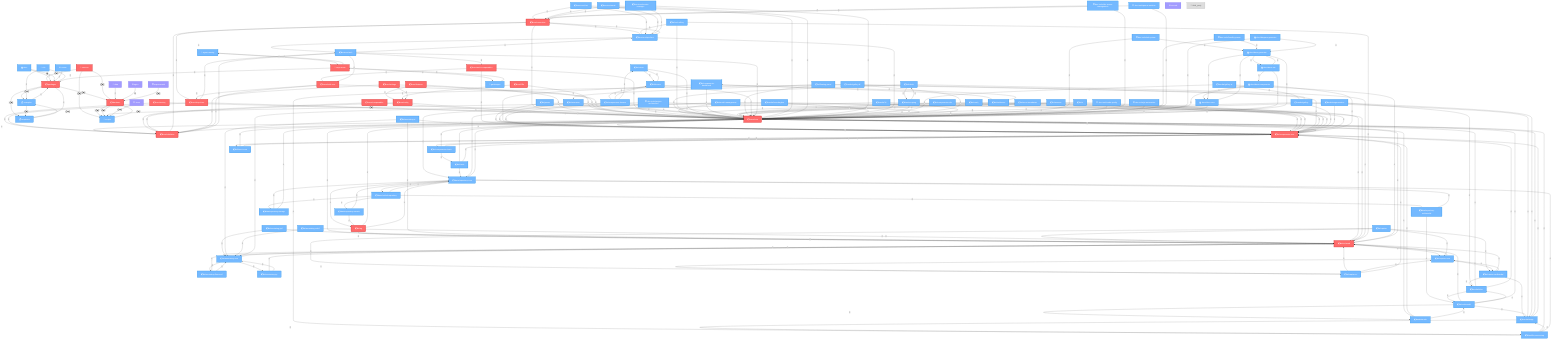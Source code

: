 graph TD
    packages["📦 packages"]:::critical
    services["🔧 services"]:::critical
    docs["📚 docs"]:::important
    _cursor["⚙️ .cursor"]:::important
    backend["📦 backend"]:::critical
    packages_core_core["📦 core/core"]:::critical
    packages_core_testing["📦 core/testing"]:::critical
    packages_core_http_client["📦 core/http-client"]:::critical
    packages_core_composables["📦 core/composables"]:::critical
    packages_core_config["📦 core/config"]:::critical
    packages_core_connection["📦 core/connection"]:::critical
    packages_core_features["📦 core/features"]:::critical
    packages_core_i18n["📦 core/i18n"]:::critical
    packages_core_settings["📦 core/settings"]:::critical
    packages_core_validation["📦 core/validation"]:::critical
    packages_core_auth_core["📦 core/auth-core"]:::critical
    packages_core_auth_composables["📦 core/auth-composables"]:::critical
    packages_ai_ai_shared["📦 ai/ai-shared"]:::critical
    packages_ai_rag["📦 ai/rag"]:::critical
    packages_ai_annotating_core["📦 ai/annotating-core"]:::important
    packages_ai_annotating_florence2["📦 ai/annotating-florence2"]:::important
    packages_ai_annotating_joy["📦 ai/annotating-joy"]:::important
    packages_ai_annotating_jtp2["📦 ai/annotating-jtp2"]:::important
    packages_ai_annotating_ui["📦 ai/annotating-ui"]:::important
    packages_ai_annotating_wdv3["📦 ai/annotating-wdv3"]:::important
    packages_ai_caption["📦 ai/caption"]:::important
    packages_ai_caption_core["📦 ai/caption-core"]:::important
    packages_ai_caption_multimodal["📦 ai/caption-multimodal"]:::important
    packages_ai_caption_ui["📦 ai/caption-ui"]:::important
    packages_ai_comfy["📦 ai/comfy"]:::important
    packages_ai_model_management["📦 ai/model-management"]:::important
    packages_ai_multimodal["📦 ai/multimodal"]:::important
    packages_ai_nlweb["📦 ai/nlweb"]:::important
    packages_ai_tool_calling["📦 ai/tool-calling"]:::important
    packages_ui_components_core["📦 ui/components-core"]:::critical
    packages_ui_games["📦 ui/games"]:::important
    packages_ui_animation["📦 ui/animation"]:::important
    packages_ui_colors["📦 ui/colors"]:::important
    packages_ui_components_charts["📦 ui/components-charts"]:::important
    packages_ui_components_dashboard["📦 ui/components-dashboard"]:::important
    packages_ui_components_themes["📦 ui/components-themes"]:::important
    packages_ui_components_utils["📦 ui/components-utils"]:::important
    packages_ui_dashboard["📦 ui/dashboard"]:::important
    packages_ui_error_boundaries["📦 ui/error-boundaries"]:::important
    packages_ui_floating_panel["📦 ui/floating-panel"]:::important
    packages_ui_monaco["📦 ui/monaco"]:::important
    packages_ui_themes["📦 ui/themes"]:::important
    packages_ui_ui["📦 ui/ui"]:::important
    packages_ui_charts["📦 ui/charts"]:::important
    packages_ui_fluent_icons["📦 ui/fluent-icons"]:::important
    packages_services_auth["📦 services/auth"]:::important
    packages_services_chat["📦 services/chat"]:::important
    packages_services_email["📦 services/email"]:::important
    packages_services_service_manager["📦 services/service-manager"]:::important
    packages_services_api_client["📦 services/api-client"]:::important
    packages_data_repository_core["📦 data/repository-core"]:::important
    packages_data_repository_multimodal["📦 data/repository-multimodal"]:::important
    packages_data_repository_search["📦 data/repository-search"]:::important
    packages_data_repository_storage["📦 data/repository-storage"]:::important
    packages_data_scraping["📦 data/scraping"]:::important
    packages_data_unified_repository["📦 data/unified-repository"]:::important
    packages_data_file_processing["📦 data/file-processing"]:::important
    packages_media_image["📦 media/image"]:::important
    packages_media_audio["📦 media/audio"]:::important
    packages_media_boundingbox["📦 media/boundingbox"]:::important
    packages_media_gallery["📦 media/gallery"]:::important
    packages_media_gallery_ai["📦 media/gallery-ai"]:::important
    packages_media_gallery_dl["📦 media/gallery-dl"]:::important
    packages_media_segmentation["📦 media/segmentation"]:::important
    packages_media_video["📦 media/video"]:::important
    packages_media_3d["📦 media/3d"]:::important
    packages_dev_tools_project_architecture["🛠️ dev-tools/project-architecture"]:::important
    packages_dev_tools_adr_system["🛠️ dev-tools/adr-system"]:::important
    packages_dev_tools_code_quality["🛠️ dev-tools/code-quality"]:::important
    packages_dev_tools_dev_server_management["🛠️ dev-tools/dev-server-management"]:::important
    packages_dev_tools_git_automation["🛠️ dev-tools/git-automation"]:::important
    packages_dev_tools_humility_parser["🛠️ dev-tools/humility-parser"]:::important
    packages_dev_tools_queue_watcher["🛠️ dev-tools/queue-watcher"]:::important
    packages_docs_diagram_generator["📚 docs/diagram-generator"]:::important
    packages_docs_docs_components["📚 docs/docs-components"]:::important
    packages_docs_docs_core["📚 docs/docs-core"]:::important
    packages_docs_docs_site["📚 docs/docs-site"]:::important
    packages_docs_docs_generator["📚 docs/docs-generator"]:::important
    examples["📋 examples"]:::important
    templates["📋 templates"]:::important
    e2e["🧪 e2e"]:::important
    scripts["📜 scripts"]:::important
    data["💾 data"]:::optional
    nginx["⚙️ nginx"]:::optional
    fenrir["🛠️ fenrir"]:::optional
    experimental["🛠️ experimental"]:::optional
    _vscode["⚙️ .vscode"]:::optional
    third_party["🔗 third_party"]:::excluded
    services_agent_naming["🔧 agent-naming"]:::important
    services_gatekeeper["🔧 gatekeeper"]:::important
    services_mcp_server["🔧 mcp-server"]:::critical

    packages -->|👈👉| backend
    packages -->|👈👉| examples
    packages -->|👈👉| templates
    services -->|👈👉| backend
    services -->|👈👉| scripts
    services -->|👈👉| packages
    docs -->|🔗| packages
    docs -->|📚| packages
    _cursor -->|🔗| packages
    backend -->|👈👉| scripts
    backend -->|👈👉| scripts
    packages_core_core -->|🔗| packages_core_validation
    packages_core_core -->|🔗| packages_ui_components_core
    packages_core_core -->|🔗| packages_ai_ai_shared
    packages_core_testing -->|🔗| packages_core_core
    packages_core_testing -->|🔗| packages_core_validation
    packages_core_http_client -->|🔗| packages_core_core
    packages_core_http_client -->|🔗| packages_core_validation
    packages_core_composables -->|🔗| packages_core_core
    packages_core_composables -->|🔗| packages_core_validation
    packages_core_config -->|🔗| packages_core_core
    packages_core_config -->|🔗| packages_core_validation
    packages_core_connection -->|🔗| packages_core_core
    packages_core_connection -->|🔗| packages_core_validation
    packages_core_connection -->|🔗| packages_core_http_client
    packages_core_connection -->|🔗| packages_services_api_client
    packages_core_features -->|🔗| packages_core_core
    packages_core_features -->|🔗| packages_core_config
    packages_core_i18n -->|🔗| packages_core_core
    packages_core_i18n -->|🔗| packages_core_config
    packages_core_settings -->|🔗| packages_core_core
    packages_core_settings -->|🔗| packages_core_config
    packages_core_settings -->|🔗| packages_core_validation
    packages_core_validation -->|🔗| packages_core_core
    packages_core_auth_core -->|🔗| packages_core_core
    packages_core_auth_core -->|🔗| packages_core_validation
    packages_core_auth_core -->|🔗| packages_core_http_client
    packages_core_auth_composables -->|🔗| packages_core_core
    packages_core_auth_composables -->|🔗| packages_core_auth_core
    packages_core_auth_composables -->|🔗| packages_ui_components_core
    packages_ai_ai_shared -->|🔗| packages_core_core
    packages_ai_ai_shared -->|🔗| packages_ai_annotating_core
    packages_ai_ai_shared -->|🔗| packages_ai_caption_core
    packages_ai_rag -->|🔗| packages_ai_ai_shared
    packages_ai_rag -->|🔗| packages_core_core
    packages_ai_rag -->|🔗| packages_data_repository_core
    packages_ai_annotating_core -->|🔗| packages_ai_ai_shared
    packages_ai_annotating_core -->|🔗| packages_ai_annotating_florence2
    packages_ai_annotating_core -->|🔗| packages_ai_annotating_joy
    packages_ai_annotating_florence2 -->|🔗| packages_ai_ai_shared
    packages_ai_annotating_florence2 -->|🔗| packages_ai_annotating_core
    packages_ai_annotating_joy -->|🔗| packages_ai_ai_shared
    packages_ai_annotating_joy -->|🔗| packages_ai_annotating_core
    packages_ai_annotating_jtp2 -->|🔗| packages_ai_ai_shared
    packages_ai_annotating_jtp2 -->|🔗| packages_ai_annotating_core
    packages_ai_annotating_ui -->|🔗| packages_ai_ai_shared
    packages_ai_annotating_ui -->|🔗| packages_ai_annotating_core
    packages_ai_annotating_ui -->|🔗| packages_ui_components_core
    packages_ai_annotating_wdv3 -->|🔗| packages_ai_ai_shared
    packages_ai_annotating_wdv3 -->|🔗| packages_ai_annotating_core
    packages_ai_caption -->|🔗| packages_ai_ai_shared
    packages_ai_caption -->|🔗| packages_ai_caption_core
    packages_ai_caption -->|🔗| packages_ai_caption_multimodal
    packages_ai_caption -->|🔗| packages_ai_caption_ui
    packages_ai_caption_core -->|🔗| packages_ai_ai_shared
    packages_ai_caption_core -->|🔗| packages_ai_caption_multimodal
    packages_ai_caption_core -->|🔗| packages_ai_caption_ui
    packages_ai_caption_multimodal -->|🔗| packages_ai_ai_shared
    packages_ai_caption_multimodal -->|🔗| packages_ai_caption_core
    packages_ai_caption_multimodal -->|🔗| packages_media_image
    packages_ai_caption_multimodal -->|🔗| packages_media_video
    packages_ai_caption_ui -->|🔗| packages_ai_ai_shared
    packages_ai_caption_ui -->|🔗| packages_ai_caption_core
    packages_ai_caption_ui -->|🔗| packages_ui_components_core
    packages_ai_comfy -->|🔗| packages_ai_ai_shared
    packages_ai_comfy -->|🔗| packages_core_core
    packages_ai_model_management -->|🔗| packages_ai_ai_shared
    packages_ai_model_management -->|🔗| packages_core_core
    packages_ai_model_management -->|🔗| packages_data_repository_core
    packages_ai_multimodal -->|🔗| packages_ai_ai_shared
    packages_ai_multimodal -->|🔗| packages_core_core
    packages_ai_multimodal -->|🔗| packages_media_image
    packages_ai_multimodal -->|🔗| packages_media_video
    packages_ai_multimodal -->|🔗| packages_media_audio
    packages_ai_nlweb -->|🔗| packages_ai_ai_shared
    packages_ai_nlweb -->|🔗| packages_core_core
    packages_ai_nlweb -->|🔗| packages_data_scraping
    packages_ai_tool_calling -->|🔗| packages_ai_ai_shared
    packages_ai_tool_calling -->|🔗| packages_core_core
    packages_ai_tool_calling -->|🔗| packages_services_api_client
    packages_ui_components_core -->|🔗| packages_core_core
    packages_ui_components_core -->|🔗| packages_ui_fluent_icons
    packages_ui_components_core -->|🔗| packages_ui_components_charts
    packages_ui_games -->|🔗| packages_core_core
    packages_ui_games -->|🔗| packages_ui_components_core
    packages_ui_animation -->|🔗| packages_core_core
    packages_ui_animation -->|🔗| packages_ui_components_core
    packages_ui_colors -->|🔗| packages_core_core
    packages_ui_colors -->|🔗| packages_ui_themes
    packages_ui_components_charts -->|🔗| packages_core_core
    packages_ui_components_charts -->|🔗| packages_ui_components_core
    packages_ui_components_charts -->|🔗| packages_ui_charts
    packages_ui_components_dashboard -->|🔗| packages_core_core
    packages_ui_components_dashboard -->|🔗| packages_ui_components_core
    packages_ui_components_dashboard -->|🔗| packages_ui_dashboard
    packages_ui_components_themes -->|🔗| packages_core_core
    packages_ui_components_themes -->|🔗| packages_ui_components_core
    packages_ui_components_themes -->|🔗| packages_ui_themes
    packages_ui_components_themes -->|🔗| packages_ui_colors
    packages_ui_components_utils -->|🔗| packages_core_core
    packages_ui_components_utils -->|🔗| packages_ui_components_core
    packages_ui_dashboard -->|🔗| packages_core_core
    packages_ui_dashboard -->|🔗| packages_ui_components_core
    packages_ui_dashboard -->|🔗| packages_ui_components_dashboard
    packages_ui_error_boundaries -->|🔗| packages_core_core
    packages_ui_error_boundaries -->|🔗| packages_ui_components_core
    packages_ui_floating_panel -->|🔗| packages_core_core
    packages_ui_floating_panel -->|🔗| packages_ui_components_core
    packages_ui_floating_panel -->|🔗| packages_ui_animation
    packages_ui_monaco -->|🔗| packages_core_core
    packages_ui_monaco -->|🔗| packages_ui_components_core
    packages_ui_themes -->|🔗| packages_core_core
    packages_ui_themes -->|🔗| packages_ui_colors
    packages_ui_themes -->|🔗| packages_ui_components_themes
    packages_ui_ui -->|🔗| packages_core_core
    packages_ui_ui -->|🔗| packages_ui_components_core
    packages_ui_charts -->|🔗| packages_core_core
    packages_ui_charts -->|🔗| packages_ui_components_core
    packages_ui_charts -->|🔗| packages_data_repository_core
    packages_ui_fluent_icons -->|🔗| packages_core_core
    packages_ui_fluent_icons -->|🔗| packages_ui_components_core
    packages_services_auth -->|🔗| packages_core_core
    packages_services_auth -->|🔗| packages_core_validation
    packages_services_auth -->|🔗| packages_core_http_client
    packages_services_auth -->|🔗| packages_core_auth_core
    packages_services_auth -->|🔗| packages_core_auth_composables
    packages_services_auth -->|🔗| packages_services_api_client
    packages_services_chat -->|🔗| packages_core_core
    packages_services_chat -->|🔗| packages_core_connection
    packages_services_chat -->|🔗| packages_services_api_client
    packages_services_email -->|🔗| packages_core_core
    packages_services_email -->|🔗| packages_core_connection
    packages_services_email -->|🔗| packages_services_api_client
    packages_services_service_manager -->|🔗| packages_core_core
    packages_services_service_manager -->|🔗| packages_core_connection
    packages_services_service_manager -->|🔗| packages_services_api_client
    packages_services_api_client -->|🔗| packages_core_core
    packages_services_api_client -->|🔗| packages_core_connection
    packages_services_api_client -->|🔗| packages_services_auth
    packages_data_repository_core -->|🔗| packages_core_core
    packages_data_repository_core -->|🔗| packages_ai_rag
    packages_data_repository_core -->|🔗| packages_data_unified_repository
    packages_data_repository_multimodal -->|🔗| packages_data_repository_core
    packages_data_repository_multimodal -->|🔗| packages_ai_multimodal
    packages_data_repository_search -->|🔗| packages_data_repository_core
    packages_data_repository_search -->|🔗| packages_ai_rag
    packages_data_repository_storage -->|🔗| packages_data_repository_core
    packages_data_repository_storage -->|🔗| packages_core_core
    packages_data_scraping -->|🔗| packages_core_core
    packages_data_scraping -->|🔗| packages_ai_nlweb
    packages_data_unified_repository -->|🔗| packages_data_repository_core
    packages_data_unified_repository -->|🔗| packages_data_repository_multimodal
    packages_data_unified_repository -->|🔗| packages_data_repository_search
    packages_data_unified_repository -->|🔗| packages_data_repository_storage
    packages_data_file_processing -->|🔗| packages_core_core
    packages_data_file_processing -->|🔗| packages_media_image
    packages_data_file_processing -->|🔗| packages_data_repository_core
    packages_media_image -->|🔗| packages_core_core
    packages_media_image -->|🔗| packages_ui_components_core
    packages_media_image -->|🔗| packages_data_file_processing
    packages_media_audio -->|🔗| packages_core_core
    packages_media_audio -->|🔗| packages_ui_components_core
    packages_media_audio -->|🔗| packages_ai_multimodal
    packages_media_boundingbox -->|🔗| packages_core_core
    packages_media_boundingbox -->|🔗| packages_ui_components_core
    packages_media_boundingbox -->|🔗| packages_ai_annotating_core
    packages_media_gallery -->|🔗| packages_core_core
    packages_media_gallery -->|🔗| packages_ui_components_core
    packages_media_gallery -->|🔗| packages_media_image
    packages_media_gallery_ai -->|🔗| packages_core_core
    packages_media_gallery_ai -->|🔗| packages_media_gallery
    packages_media_gallery_ai -->|🔗| packages_ai_ai_shared
    packages_media_gallery_dl -->|🔗| packages_core_core
    packages_media_gallery_dl -->|🔗| packages_media_gallery
    packages_media_gallery_dl -->|🔗| packages_data_file_processing
    packages_media_segmentation -->|🔗| packages_core_core
    packages_media_segmentation -->|🔗| packages_ui_components_core
    packages_media_segmentation -->|🔗| packages_media_image
    packages_media_segmentation -->|🔗| packages_media_video
    packages_media_video -->|🔗| packages_core_core
    packages_media_video -->|🔗| packages_ui_components_core
    packages_media_video -->|🔗| packages_ai_multimodal
    packages_media_3d -->|🔗| packages_core_core
    packages_media_3d -->|🔗| packages_ui_components_core
    packages_media_3d -->|🔗| packages_data_repository_core
    packages_dev_tools_project_architecture -->|🔗| packages_core_core
    packages_dev_tools_project_architecture -->|👈👉| scripts
    packages_dev_tools_adr_system -->|🔗| packages_core_core
    packages_dev_tools_adr_system -->|🔗| packages_docs_docs_generator
    packages_dev_tools_code_quality -->|🔗| packages_core_core
    packages_dev_tools_dev_server_management -->|🔗| packages_core_core
    packages_dev_tools_dev_server_management -->|🔗| packages_core_connection
    packages_dev_tools_git_automation -->|🔗| packages_core_core
    packages_dev_tools_humility_parser -->|🔗| packages_core_core
    packages_dev_tools_humility_parser -->|🔗| packages_docs_docs_generator
    packages_dev_tools_queue_watcher -->|🔗| packages_core_core
    packages_dev_tools_queue_watcher -->|🔗| packages_core_connection
    packages_docs_diagram_generator -->|🔗| packages_core_core
    packages_docs_diagram_generator -->|🔗| packages_docs_docs_generator
    packages_docs_docs_components -->|🔗| packages_core_core
    packages_docs_docs_components -->|🔗| packages_ui_components_core
    packages_docs_docs_components -->|🔗| packages_docs_docs_core
    packages_docs_docs_core -->|🔗| packages_core_core
    packages_docs_docs_core -->|🔗| packages_docs_docs_generator
    packages_docs_docs_site -->|🔗| packages_core_core
    packages_docs_docs_site -->|🔗| packages_docs_docs_generator
    packages_docs_docs_site -->|🔗| packages_docs_docs_components
    packages_docs_docs_generator -->|🔗| packages_core_core
    packages_docs_docs_generator -->|🔗| packages_docs_docs_core
    packages_docs_docs_generator -->|🔗| packages_docs_docs_site
    examples -->|🔗| packages
    examples -->|👈👉| templates
    templates -->|🔗| packages
    templates -->|👈👉| examples
    e2e -->|🧪| packages
    e2e -->|🧪| examples
    scripts -->|👈👉| backend
    data -->|🔗| backend
    nginx -->|⚙️| backend
    fenrir -->|👈👉| scripts
    experimental -->|👈👉| backend
    services_agent_naming -->|🔗| services_mcp_server
    services_gatekeeper -->|🔗| services_mcp_server
    services_mcp_server -->|🔗| services_agent_naming
    services_mcp_server -->|🔗| services_gatekeeper
    services_mcp_server -->|🔗| packages

    classDef critical fill:#ff6b6b,stroke:#d63031,stroke-width:3px,color:#fff
    classDef important fill:#74b9ff,stroke:#0984e3,stroke-width:2px,color:#fff
    classDef optional fill:#a29bfe,stroke:#6c5ce7,stroke-width:1px,color:#fff
    classDef excluded fill:#ddd,stroke:#999,stroke-width:1px,color:#666